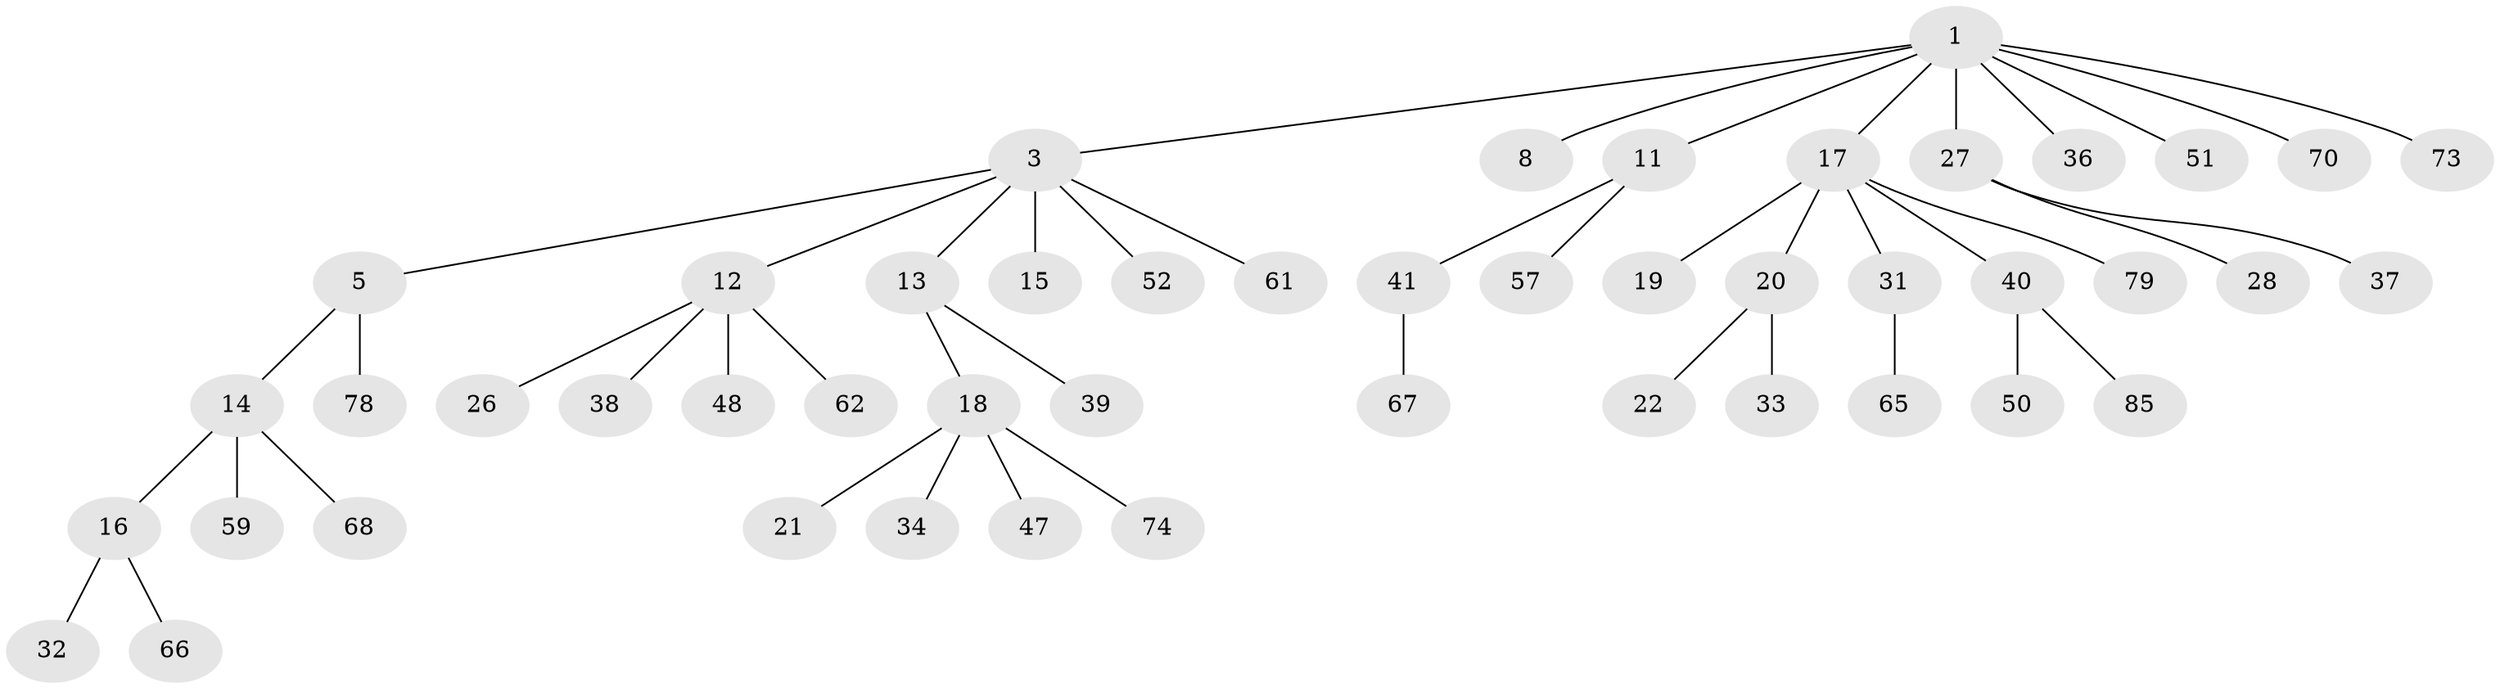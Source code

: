 // original degree distribution, {4: 0.07291666666666667, 6: 0.020833333333333332, 5: 0.041666666666666664, 3: 0.11458333333333333, 2: 0.19791666666666666, 1: 0.5416666666666666, 7: 0.010416666666666666}
// Generated by graph-tools (version 1.1) at 2025/15/03/09/25 04:15:27]
// undirected, 48 vertices, 47 edges
graph export_dot {
graph [start="1"]
  node [color=gray90,style=filled];
  1 [super="+2+4"];
  3 [super="+6+96"];
  5 [super="+7+55"];
  8 [super="+10"];
  11 [super="+44+45+49"];
  12;
  13 [super="+81"];
  14;
  15 [super="+54"];
  16 [super="+92+25+23"];
  17 [super="+42"];
  18 [super="+35"];
  19;
  20 [super="+89"];
  21 [super="+58+83+69"];
  22;
  26 [super="+80"];
  27 [super="+30"];
  28 [super="+53+63"];
  31 [super="+56"];
  32;
  33;
  34 [super="+46"];
  36;
  37;
  38 [super="+43+72"];
  39 [super="+86"];
  40;
  41;
  47 [super="+95+94"];
  48;
  50;
  51;
  52 [super="+75+84"];
  57;
  59 [super="+91"];
  61;
  62;
  65;
  66;
  67;
  68;
  70;
  73;
  74;
  78;
  79 [super="+87"];
  85;
  1 -- 51;
  1 -- 73;
  1 -- 3;
  1 -- 70;
  1 -- 8;
  1 -- 27;
  1 -- 11;
  1 -- 36;
  1 -- 17;
  3 -- 5;
  3 -- 15;
  3 -- 13;
  3 -- 52;
  3 -- 12;
  3 -- 61;
  5 -- 78;
  5 -- 14;
  11 -- 41;
  11 -- 57;
  12 -- 26;
  12 -- 38;
  12 -- 48;
  12 -- 62;
  13 -- 18;
  13 -- 39;
  14 -- 16;
  14 -- 59;
  14 -- 68;
  16 -- 32;
  16 -- 66;
  17 -- 19;
  17 -- 20;
  17 -- 31;
  17 -- 40;
  17 -- 79;
  18 -- 21;
  18 -- 34;
  18 -- 47;
  18 -- 74;
  20 -- 22;
  20 -- 33;
  27 -- 28;
  27 -- 37;
  31 -- 65;
  40 -- 50;
  40 -- 85;
  41 -- 67;
}
